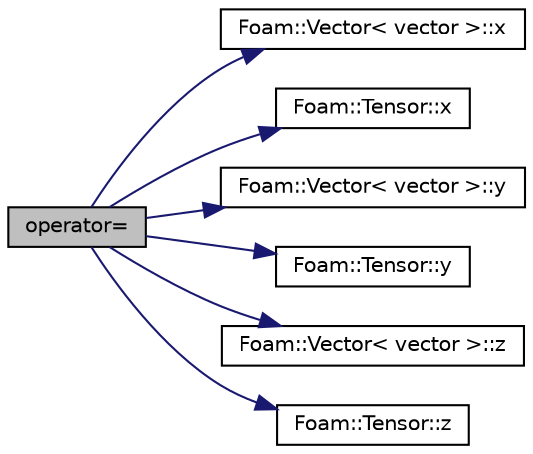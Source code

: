digraph "operator="
{
  bgcolor="transparent";
  edge [fontname="Helvetica",fontsize="10",labelfontname="Helvetica",labelfontsize="10"];
  node [fontname="Helvetica",fontsize="10",shape=record];
  rankdir="LR";
  Node563 [label="operator=",height=0.2,width=0.4,color="black", fillcolor="grey75", style="filled", fontcolor="black"];
  Node563 -> Node564 [color="midnightblue",fontsize="10",style="solid",fontname="Helvetica"];
  Node564 [label="Foam::Vector\< vector \>::x",height=0.2,width=0.4,color="black",URL="$a29749.html#a63327976e5a8359700064a02ae22548e"];
  Node563 -> Node565 [color="midnightblue",fontsize="10",style="solid",fontname="Helvetica"];
  Node565 [label="Foam::Tensor::x",height=0.2,width=0.4,color="black",URL="$a28789.html#afb0ea8549c9100fcda145f190b87e9b8"];
  Node563 -> Node566 [color="midnightblue",fontsize="10",style="solid",fontname="Helvetica"];
  Node566 [label="Foam::Vector\< vector \>::y",height=0.2,width=0.4,color="black",URL="$a29749.html#a1ee865f676fbac703a49c6654dd3ad74"];
  Node563 -> Node567 [color="midnightblue",fontsize="10",style="solid",fontname="Helvetica"];
  Node567 [label="Foam::Tensor::y",height=0.2,width=0.4,color="black",URL="$a28789.html#ac620c737599656faf0a0e3c6572412af"];
  Node563 -> Node568 [color="midnightblue",fontsize="10",style="solid",fontname="Helvetica"];
  Node568 [label="Foam::Vector\< vector \>::z",height=0.2,width=0.4,color="black",URL="$a29749.html#a1c8320b15610de211ec70ef966581423"];
  Node563 -> Node569 [color="midnightblue",fontsize="10",style="solid",fontname="Helvetica"];
  Node569 [label="Foam::Tensor::z",height=0.2,width=0.4,color="black",URL="$a28789.html#a602f04d910499c43a650fea640bd337e"];
}

